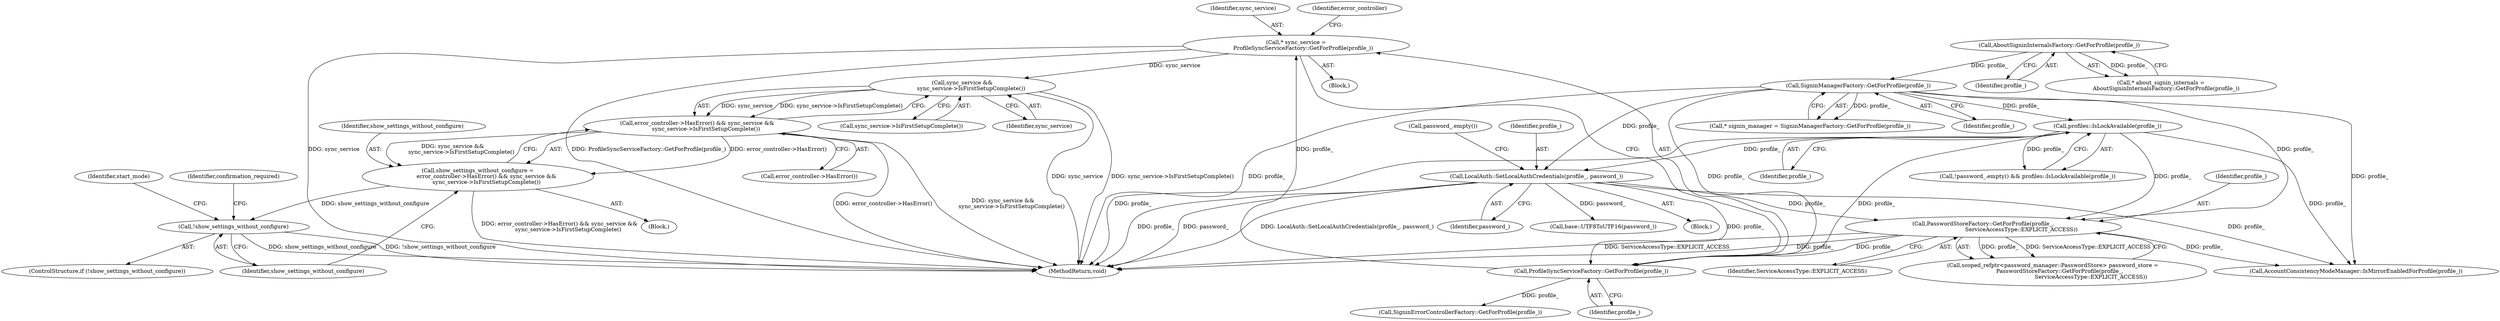 digraph "0_Chrome_282f53ffdc3b1902da86f6a0791af736837efbf8_8@pointer" {
"1000277" [label="(Call,sync_service &&\n          sync_service->IsFirstSetupComplete())"];
"1000252" [label="(Call,* sync_service =\n        ProfileSyncServiceFactory::GetForProfile(profile_))"];
"1000254" [label="(Call,ProfileSyncServiceFactory::GetForProfile(profile_))"];
"1000186" [label="(Call,PasswordStoreFactory::GetForProfile(profile_,\n                                            ServiceAccessType::EXPLICIT_ACCESS))"];
"1000170" [label="(Call,profiles::IsLockAvailable(profile_))"];
"1000146" [label="(Call,SigninManagerFactory::GetForProfile(profile_))"];
"1000123" [label="(Call,AboutSigninInternalsFactory::GetForProfile(profile_))"];
"1000173" [label="(Call,LocalAuth::SetLocalAuthCredentials(profile_, password_))"];
"1000275" [label="(Call,error_controller->HasError() && sync_service &&\n          sync_service->IsFirstSetupComplete())"];
"1000273" [label="(Call,show_settings_without_configure =\n          error_controller->HasError() && sync_service &&\n          sync_service->IsFirstSetupComplete())"];
"1000281" [label="(Call,!show_settings_without_configure)"];
"1000124" [label="(Identifier,profile_)"];
"1000167" [label="(Call,!password_.empty() && profiles::IsLockAvailable(profile_))"];
"1000178" [label="(Call,password_.empty())"];
"1000174" [label="(Identifier,profile_)"];
"1000276" [label="(Call,error_controller->HasError())"];
"1000259" [label="(Call,SigninErrorControllerFactory::GetForProfile(profile_))"];
"1000146" [label="(Call,SigninManagerFactory::GetForProfile(profile_))"];
"1000175" [label="(Identifier,password_)"];
"1000228" [label="(Call,AccountConsistencyModeManager::IsMirrorEnabledForProfile(profile_))"];
"1000254" [label="(Call,ProfileSyncServiceFactory::GetForProfile(profile_))"];
"1000173" [label="(Call,LocalAuth::SetLocalAuthCredentials(profile_, password_))"];
"1000186" [label="(Call,PasswordStoreFactory::GetForProfile(profile_,\n                                            ServiceAccessType::EXPLICIT_ACCESS))"];
"1000144" [label="(Call,* signin_manager = SigninManagerFactory::GetForProfile(profile_))"];
"1000282" [label="(Identifier,show_settings_without_configure)"];
"1000271" [label="(Block,)"];
"1000188" [label="(Identifier,ServiceAccessType::EXPLICIT_ACCESS)"];
"1000284" [label="(Identifier,start_mode)"];
"1000171" [label="(Identifier,profile_)"];
"1000279" [label="(Call,sync_service->IsFirstSetupComplete())"];
"1000180" [label="(Call,scoped_refptr<password_manager::PasswordStore> password_store =\n        PasswordStoreFactory::GetForProfile(profile_,\n                                            ServiceAccessType::EXPLICIT_ACCESS))"];
"1000281" [label="(Call,!show_settings_without_configure)"];
"1000253" [label="(Identifier,sync_service)"];
"1000197" [label="(Call,base::UTF8ToUTF16(password_))"];
"1000278" [label="(Identifier,sync_service)"];
"1000252" [label="(Call,* sync_service =\n        ProfileSyncServiceFactory::GetForProfile(profile_))"];
"1000172" [label="(Block,)"];
"1000280" [label="(ControlStructure,if (!show_settings_without_configure))"];
"1000121" [label="(Call,* about_signin_internals =\n      AboutSigninInternalsFactory::GetForProfile(profile_))"];
"1000187" [label="(Identifier,profile_)"];
"1000250" [label="(Block,)"];
"1000255" [label="(Identifier,profile_)"];
"1000273" [label="(Call,show_settings_without_configure =\n          error_controller->HasError() && sync_service &&\n          sync_service->IsFirstSetupComplete())"];
"1000147" [label="(Identifier,profile_)"];
"1000277" [label="(Call,sync_service &&\n          sync_service->IsFirstSetupComplete())"];
"1000274" [label="(Identifier,show_settings_without_configure)"];
"1000318" [label="(MethodReturn,void)"];
"1000275" [label="(Call,error_controller->HasError() && sync_service &&\n          sync_service->IsFirstSetupComplete())"];
"1000123" [label="(Call,AboutSigninInternalsFactory::GetForProfile(profile_))"];
"1000258" [label="(Identifier,error_controller)"];
"1000288" [label="(Identifier,confirmation_required)"];
"1000170" [label="(Call,profiles::IsLockAvailable(profile_))"];
"1000277" -> "1000275"  [label="AST: "];
"1000277" -> "1000278"  [label="CFG: "];
"1000277" -> "1000279"  [label="CFG: "];
"1000278" -> "1000277"  [label="AST: "];
"1000279" -> "1000277"  [label="AST: "];
"1000275" -> "1000277"  [label="CFG: "];
"1000277" -> "1000318"  [label="DDG: sync_service"];
"1000277" -> "1000318"  [label="DDG: sync_service->IsFirstSetupComplete()"];
"1000277" -> "1000275"  [label="DDG: sync_service"];
"1000277" -> "1000275"  [label="DDG: sync_service->IsFirstSetupComplete()"];
"1000252" -> "1000277"  [label="DDG: sync_service"];
"1000252" -> "1000250"  [label="AST: "];
"1000252" -> "1000254"  [label="CFG: "];
"1000253" -> "1000252"  [label="AST: "];
"1000254" -> "1000252"  [label="AST: "];
"1000258" -> "1000252"  [label="CFG: "];
"1000252" -> "1000318"  [label="DDG: sync_service"];
"1000252" -> "1000318"  [label="DDG: ProfileSyncServiceFactory::GetForProfile(profile_)"];
"1000254" -> "1000252"  [label="DDG: profile_"];
"1000254" -> "1000255"  [label="CFG: "];
"1000255" -> "1000254"  [label="AST: "];
"1000186" -> "1000254"  [label="DDG: profile_"];
"1000170" -> "1000254"  [label="DDG: profile_"];
"1000146" -> "1000254"  [label="DDG: profile_"];
"1000173" -> "1000254"  [label="DDG: profile_"];
"1000254" -> "1000259"  [label="DDG: profile_"];
"1000186" -> "1000180"  [label="AST: "];
"1000186" -> "1000188"  [label="CFG: "];
"1000187" -> "1000186"  [label="AST: "];
"1000188" -> "1000186"  [label="AST: "];
"1000180" -> "1000186"  [label="CFG: "];
"1000186" -> "1000318"  [label="DDG: ServiceAccessType::EXPLICIT_ACCESS"];
"1000186" -> "1000318"  [label="DDG: profile_"];
"1000186" -> "1000180"  [label="DDG: profile_"];
"1000186" -> "1000180"  [label="DDG: ServiceAccessType::EXPLICIT_ACCESS"];
"1000170" -> "1000186"  [label="DDG: profile_"];
"1000146" -> "1000186"  [label="DDG: profile_"];
"1000173" -> "1000186"  [label="DDG: profile_"];
"1000186" -> "1000228"  [label="DDG: profile_"];
"1000170" -> "1000167"  [label="AST: "];
"1000170" -> "1000171"  [label="CFG: "];
"1000171" -> "1000170"  [label="AST: "];
"1000167" -> "1000170"  [label="CFG: "];
"1000170" -> "1000318"  [label="DDG: profile_"];
"1000170" -> "1000167"  [label="DDG: profile_"];
"1000146" -> "1000170"  [label="DDG: profile_"];
"1000170" -> "1000173"  [label="DDG: profile_"];
"1000170" -> "1000228"  [label="DDG: profile_"];
"1000146" -> "1000144"  [label="AST: "];
"1000146" -> "1000147"  [label="CFG: "];
"1000147" -> "1000146"  [label="AST: "];
"1000144" -> "1000146"  [label="CFG: "];
"1000146" -> "1000318"  [label="DDG: profile_"];
"1000146" -> "1000144"  [label="DDG: profile_"];
"1000123" -> "1000146"  [label="DDG: profile_"];
"1000146" -> "1000173"  [label="DDG: profile_"];
"1000146" -> "1000228"  [label="DDG: profile_"];
"1000123" -> "1000121"  [label="AST: "];
"1000123" -> "1000124"  [label="CFG: "];
"1000124" -> "1000123"  [label="AST: "];
"1000121" -> "1000123"  [label="CFG: "];
"1000123" -> "1000121"  [label="DDG: profile_"];
"1000173" -> "1000172"  [label="AST: "];
"1000173" -> "1000175"  [label="CFG: "];
"1000174" -> "1000173"  [label="AST: "];
"1000175" -> "1000173"  [label="AST: "];
"1000178" -> "1000173"  [label="CFG: "];
"1000173" -> "1000318"  [label="DDG: LocalAuth::SetLocalAuthCredentials(profile_, password_)"];
"1000173" -> "1000318"  [label="DDG: profile_"];
"1000173" -> "1000318"  [label="DDG: password_"];
"1000173" -> "1000197"  [label="DDG: password_"];
"1000173" -> "1000228"  [label="DDG: profile_"];
"1000275" -> "1000273"  [label="AST: "];
"1000275" -> "1000276"  [label="CFG: "];
"1000276" -> "1000275"  [label="AST: "];
"1000273" -> "1000275"  [label="CFG: "];
"1000275" -> "1000318"  [label="DDG: error_controller->HasError()"];
"1000275" -> "1000318"  [label="DDG: sync_service &&\n          sync_service->IsFirstSetupComplete()"];
"1000275" -> "1000273"  [label="DDG: error_controller->HasError()"];
"1000275" -> "1000273"  [label="DDG: sync_service &&\n          sync_service->IsFirstSetupComplete()"];
"1000273" -> "1000271"  [label="AST: "];
"1000274" -> "1000273"  [label="AST: "];
"1000282" -> "1000273"  [label="CFG: "];
"1000273" -> "1000318"  [label="DDG: error_controller->HasError() && sync_service &&\n          sync_service->IsFirstSetupComplete()"];
"1000273" -> "1000281"  [label="DDG: show_settings_without_configure"];
"1000281" -> "1000280"  [label="AST: "];
"1000281" -> "1000282"  [label="CFG: "];
"1000282" -> "1000281"  [label="AST: "];
"1000284" -> "1000281"  [label="CFG: "];
"1000288" -> "1000281"  [label="CFG: "];
"1000281" -> "1000318"  [label="DDG: show_settings_without_configure"];
"1000281" -> "1000318"  [label="DDG: !show_settings_without_configure"];
}
